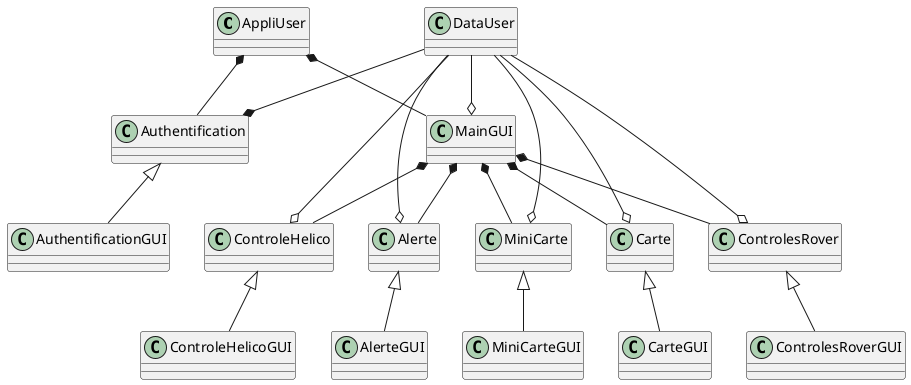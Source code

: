 @startuml
class AppliUser{}
class DataUser{}
class MiniCarteGUI{}
class CarteGUI{}
class ControlesRover{}
class ControleHelico{}
class ControlesRoverGUI{}
class ControleHelicoGUI{}
class AlerteGUI{}
class Authentification{}
class MainGUI{}


DataUser --o Alerte
DataUser --o MiniCarte
DataUser --o Carte
DataUser --o ControleHelico
DataUser --o ControlesRover
DataUser --o MainGUI
DataUser --* Authentification
Authentification <|-- AuthentificationGUI
ControlesRover <|-- ControlesRoverGUI
ControleHelico <|-- ControleHelicoGUI
Carte <|-- CarteGUI
MiniCarte <|-- MiniCarteGUI
Alerte <|-- AlerteGUI



MainGUI *-- Alerte
MainGUI *-- MiniCarte
MainGUI *-- Carte
MainGUI *-- ControleHelico
MainGUI *-- ControlesRover
AppliUser *-- Authentification
AppliUser *-- MainGUI
@enduml
